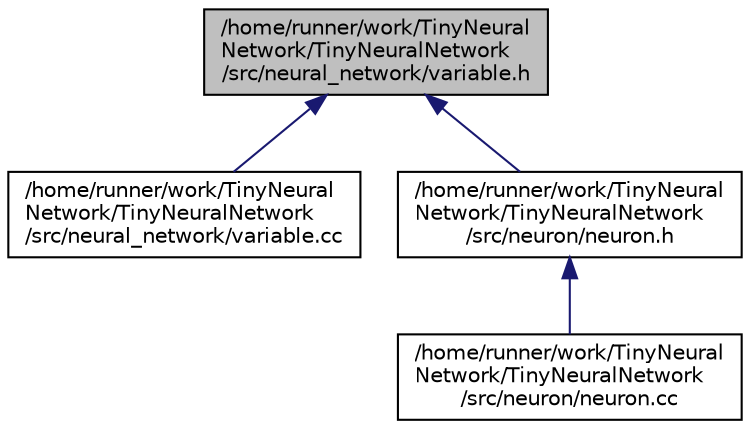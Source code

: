 digraph "/home/runner/work/TinyNeuralNetwork/TinyNeuralNetwork/src/neural_network/variable.h"
{
 // LATEX_PDF_SIZE
  edge [fontname="Helvetica",fontsize="10",labelfontname="Helvetica",labelfontsize="10"];
  node [fontname="Helvetica",fontsize="10",shape=record];
  Node1 [label="/home/runner/work/TinyNeural\lNetwork/TinyNeuralNetwork\l/src/neural_network/variable.h",height=0.2,width=0.4,color="black", fillcolor="grey75", style="filled", fontcolor="black",tooltip=" "];
  Node1 -> Node2 [dir="back",color="midnightblue",fontsize="10",style="solid",fontname="Helvetica"];
  Node2 [label="/home/runner/work/TinyNeural\lNetwork/TinyNeuralNetwork\l/src/neural_network/variable.cc",height=0.2,width=0.4,color="black", fillcolor="white", style="filled",URL="$variable_8cc.html",tooltip=" "];
  Node1 -> Node3 [dir="back",color="midnightblue",fontsize="10",style="solid",fontname="Helvetica"];
  Node3 [label="/home/runner/work/TinyNeural\lNetwork/TinyNeuralNetwork\l/src/neuron/neuron.h",height=0.2,width=0.4,color="black", fillcolor="white", style="filled",URL="$neuron_8h.html",tooltip=" "];
  Node3 -> Node4 [dir="back",color="midnightblue",fontsize="10",style="solid",fontname="Helvetica"];
  Node4 [label="/home/runner/work/TinyNeural\lNetwork/TinyNeuralNetwork\l/src/neuron/neuron.cc",height=0.2,width=0.4,color="black", fillcolor="white", style="filled",URL="$neuron_8cc.html",tooltip=" "];
}
